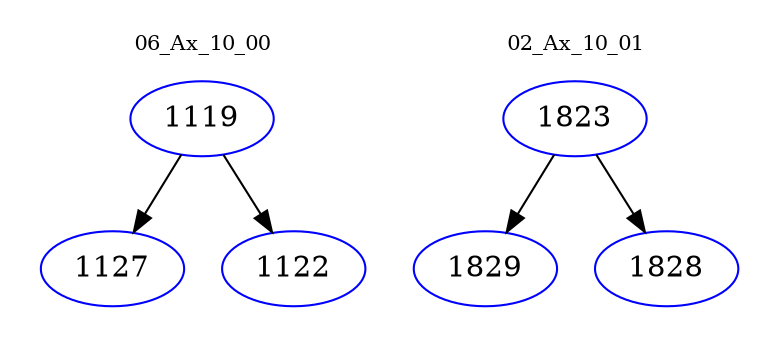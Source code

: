 digraph{
subgraph cluster_0 {
color = white
label = "06_Ax_10_00";
fontsize=10;
T0_1119 [label="1119", color="blue"]
T0_1119 -> T0_1127 [color="black"]
T0_1127 [label="1127", color="blue"]
T0_1119 -> T0_1122 [color="black"]
T0_1122 [label="1122", color="blue"]
}
subgraph cluster_1 {
color = white
label = "02_Ax_10_01";
fontsize=10;
T1_1823 [label="1823", color="blue"]
T1_1823 -> T1_1829 [color="black"]
T1_1829 [label="1829", color="blue"]
T1_1823 -> T1_1828 [color="black"]
T1_1828 [label="1828", color="blue"]
}
}
